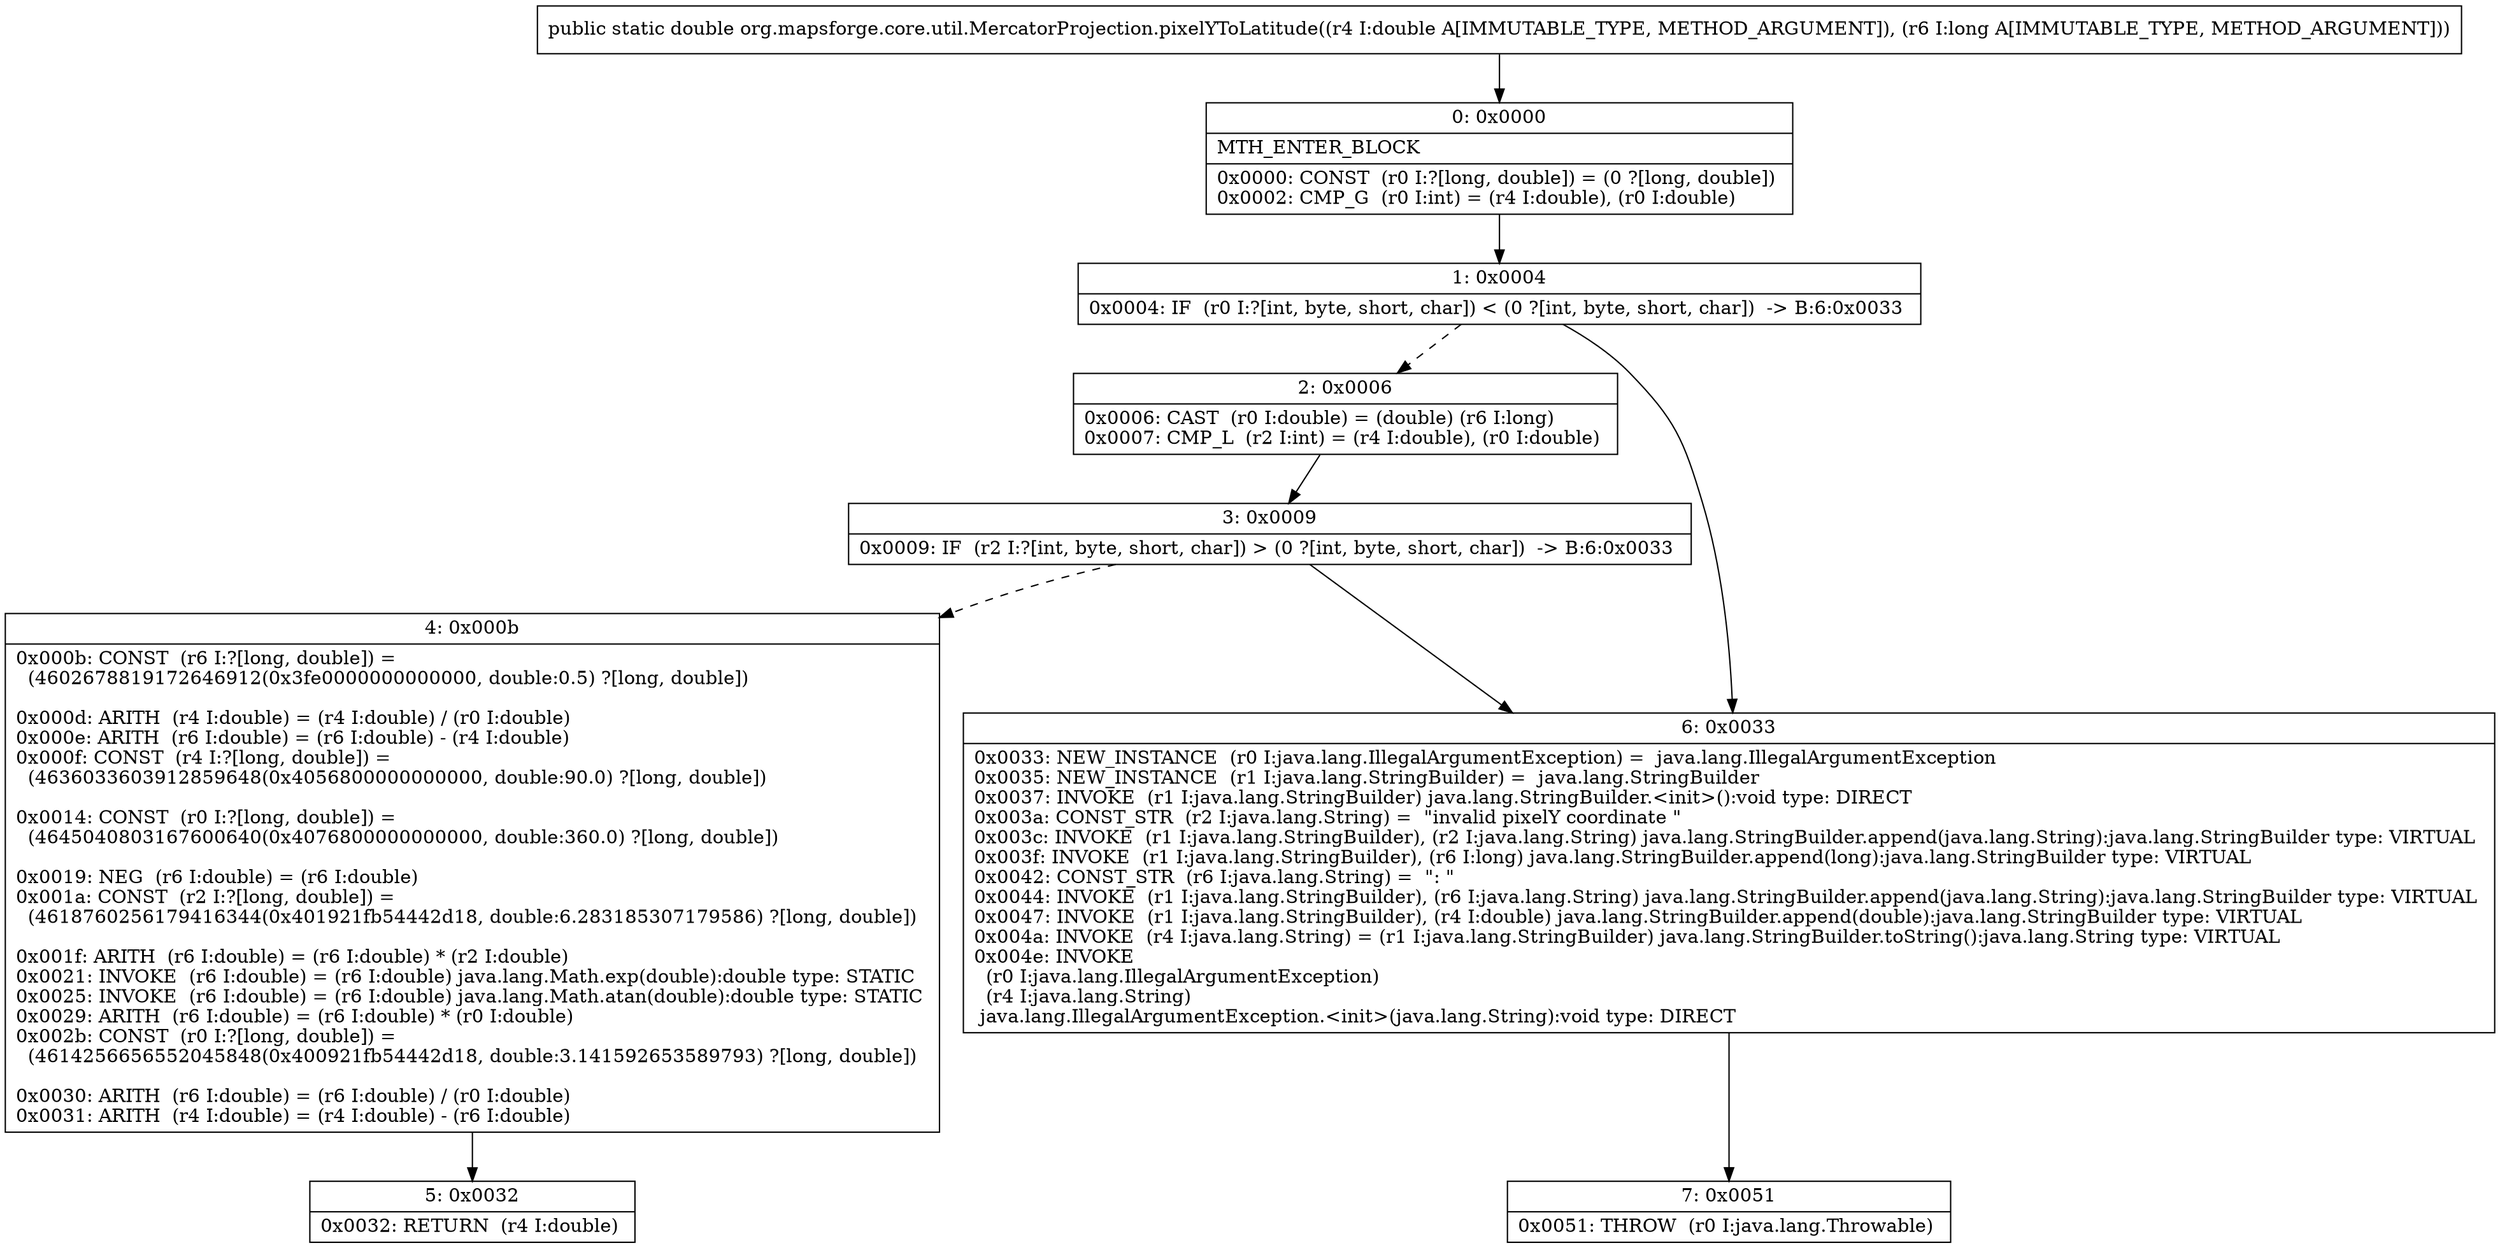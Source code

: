 digraph "CFG fororg.mapsforge.core.util.MercatorProjection.pixelYToLatitude(DJ)D" {
Node_0 [shape=record,label="{0\:\ 0x0000|MTH_ENTER_BLOCK\l|0x0000: CONST  (r0 I:?[long, double]) = (0 ?[long, double]) \l0x0002: CMP_G  (r0 I:int) = (r4 I:double), (r0 I:double) \l}"];
Node_1 [shape=record,label="{1\:\ 0x0004|0x0004: IF  (r0 I:?[int, byte, short, char]) \< (0 ?[int, byte, short, char])  \-\> B:6:0x0033 \l}"];
Node_2 [shape=record,label="{2\:\ 0x0006|0x0006: CAST  (r0 I:double) = (double) (r6 I:long) \l0x0007: CMP_L  (r2 I:int) = (r4 I:double), (r0 I:double) \l}"];
Node_3 [shape=record,label="{3\:\ 0x0009|0x0009: IF  (r2 I:?[int, byte, short, char]) \> (0 ?[int, byte, short, char])  \-\> B:6:0x0033 \l}"];
Node_4 [shape=record,label="{4\:\ 0x000b|0x000b: CONST  (r6 I:?[long, double]) = \l  (4602678819172646912(0x3fe0000000000000, double:0.5) ?[long, double])\l \l0x000d: ARITH  (r4 I:double) = (r4 I:double) \/ (r0 I:double) \l0x000e: ARITH  (r6 I:double) = (r6 I:double) \- (r4 I:double) \l0x000f: CONST  (r4 I:?[long, double]) = \l  (4636033603912859648(0x4056800000000000, double:90.0) ?[long, double])\l \l0x0014: CONST  (r0 I:?[long, double]) = \l  (4645040803167600640(0x4076800000000000, double:360.0) ?[long, double])\l \l0x0019: NEG  (r6 I:double) = (r6 I:double) \l0x001a: CONST  (r2 I:?[long, double]) = \l  (4618760256179416344(0x401921fb54442d18, double:6.283185307179586) ?[long, double])\l \l0x001f: ARITH  (r6 I:double) = (r6 I:double) * (r2 I:double) \l0x0021: INVOKE  (r6 I:double) = (r6 I:double) java.lang.Math.exp(double):double type: STATIC \l0x0025: INVOKE  (r6 I:double) = (r6 I:double) java.lang.Math.atan(double):double type: STATIC \l0x0029: ARITH  (r6 I:double) = (r6 I:double) * (r0 I:double) \l0x002b: CONST  (r0 I:?[long, double]) = \l  (4614256656552045848(0x400921fb54442d18, double:3.141592653589793) ?[long, double])\l \l0x0030: ARITH  (r6 I:double) = (r6 I:double) \/ (r0 I:double) \l0x0031: ARITH  (r4 I:double) = (r4 I:double) \- (r6 I:double) \l}"];
Node_5 [shape=record,label="{5\:\ 0x0032|0x0032: RETURN  (r4 I:double) \l}"];
Node_6 [shape=record,label="{6\:\ 0x0033|0x0033: NEW_INSTANCE  (r0 I:java.lang.IllegalArgumentException) =  java.lang.IllegalArgumentException \l0x0035: NEW_INSTANCE  (r1 I:java.lang.StringBuilder) =  java.lang.StringBuilder \l0x0037: INVOKE  (r1 I:java.lang.StringBuilder) java.lang.StringBuilder.\<init\>():void type: DIRECT \l0x003a: CONST_STR  (r2 I:java.lang.String) =  \"invalid pixelY coordinate \" \l0x003c: INVOKE  (r1 I:java.lang.StringBuilder), (r2 I:java.lang.String) java.lang.StringBuilder.append(java.lang.String):java.lang.StringBuilder type: VIRTUAL \l0x003f: INVOKE  (r1 I:java.lang.StringBuilder), (r6 I:long) java.lang.StringBuilder.append(long):java.lang.StringBuilder type: VIRTUAL \l0x0042: CONST_STR  (r6 I:java.lang.String) =  \": \" \l0x0044: INVOKE  (r1 I:java.lang.StringBuilder), (r6 I:java.lang.String) java.lang.StringBuilder.append(java.lang.String):java.lang.StringBuilder type: VIRTUAL \l0x0047: INVOKE  (r1 I:java.lang.StringBuilder), (r4 I:double) java.lang.StringBuilder.append(double):java.lang.StringBuilder type: VIRTUAL \l0x004a: INVOKE  (r4 I:java.lang.String) = (r1 I:java.lang.StringBuilder) java.lang.StringBuilder.toString():java.lang.String type: VIRTUAL \l0x004e: INVOKE  \l  (r0 I:java.lang.IllegalArgumentException)\l  (r4 I:java.lang.String)\l java.lang.IllegalArgumentException.\<init\>(java.lang.String):void type: DIRECT \l}"];
Node_7 [shape=record,label="{7\:\ 0x0051|0x0051: THROW  (r0 I:java.lang.Throwable) \l}"];
MethodNode[shape=record,label="{public static double org.mapsforge.core.util.MercatorProjection.pixelYToLatitude((r4 I:double A[IMMUTABLE_TYPE, METHOD_ARGUMENT]), (r6 I:long A[IMMUTABLE_TYPE, METHOD_ARGUMENT])) }"];
MethodNode -> Node_0;
Node_0 -> Node_1;
Node_1 -> Node_2[style=dashed];
Node_1 -> Node_6;
Node_2 -> Node_3;
Node_3 -> Node_4[style=dashed];
Node_3 -> Node_6;
Node_4 -> Node_5;
Node_6 -> Node_7;
}

